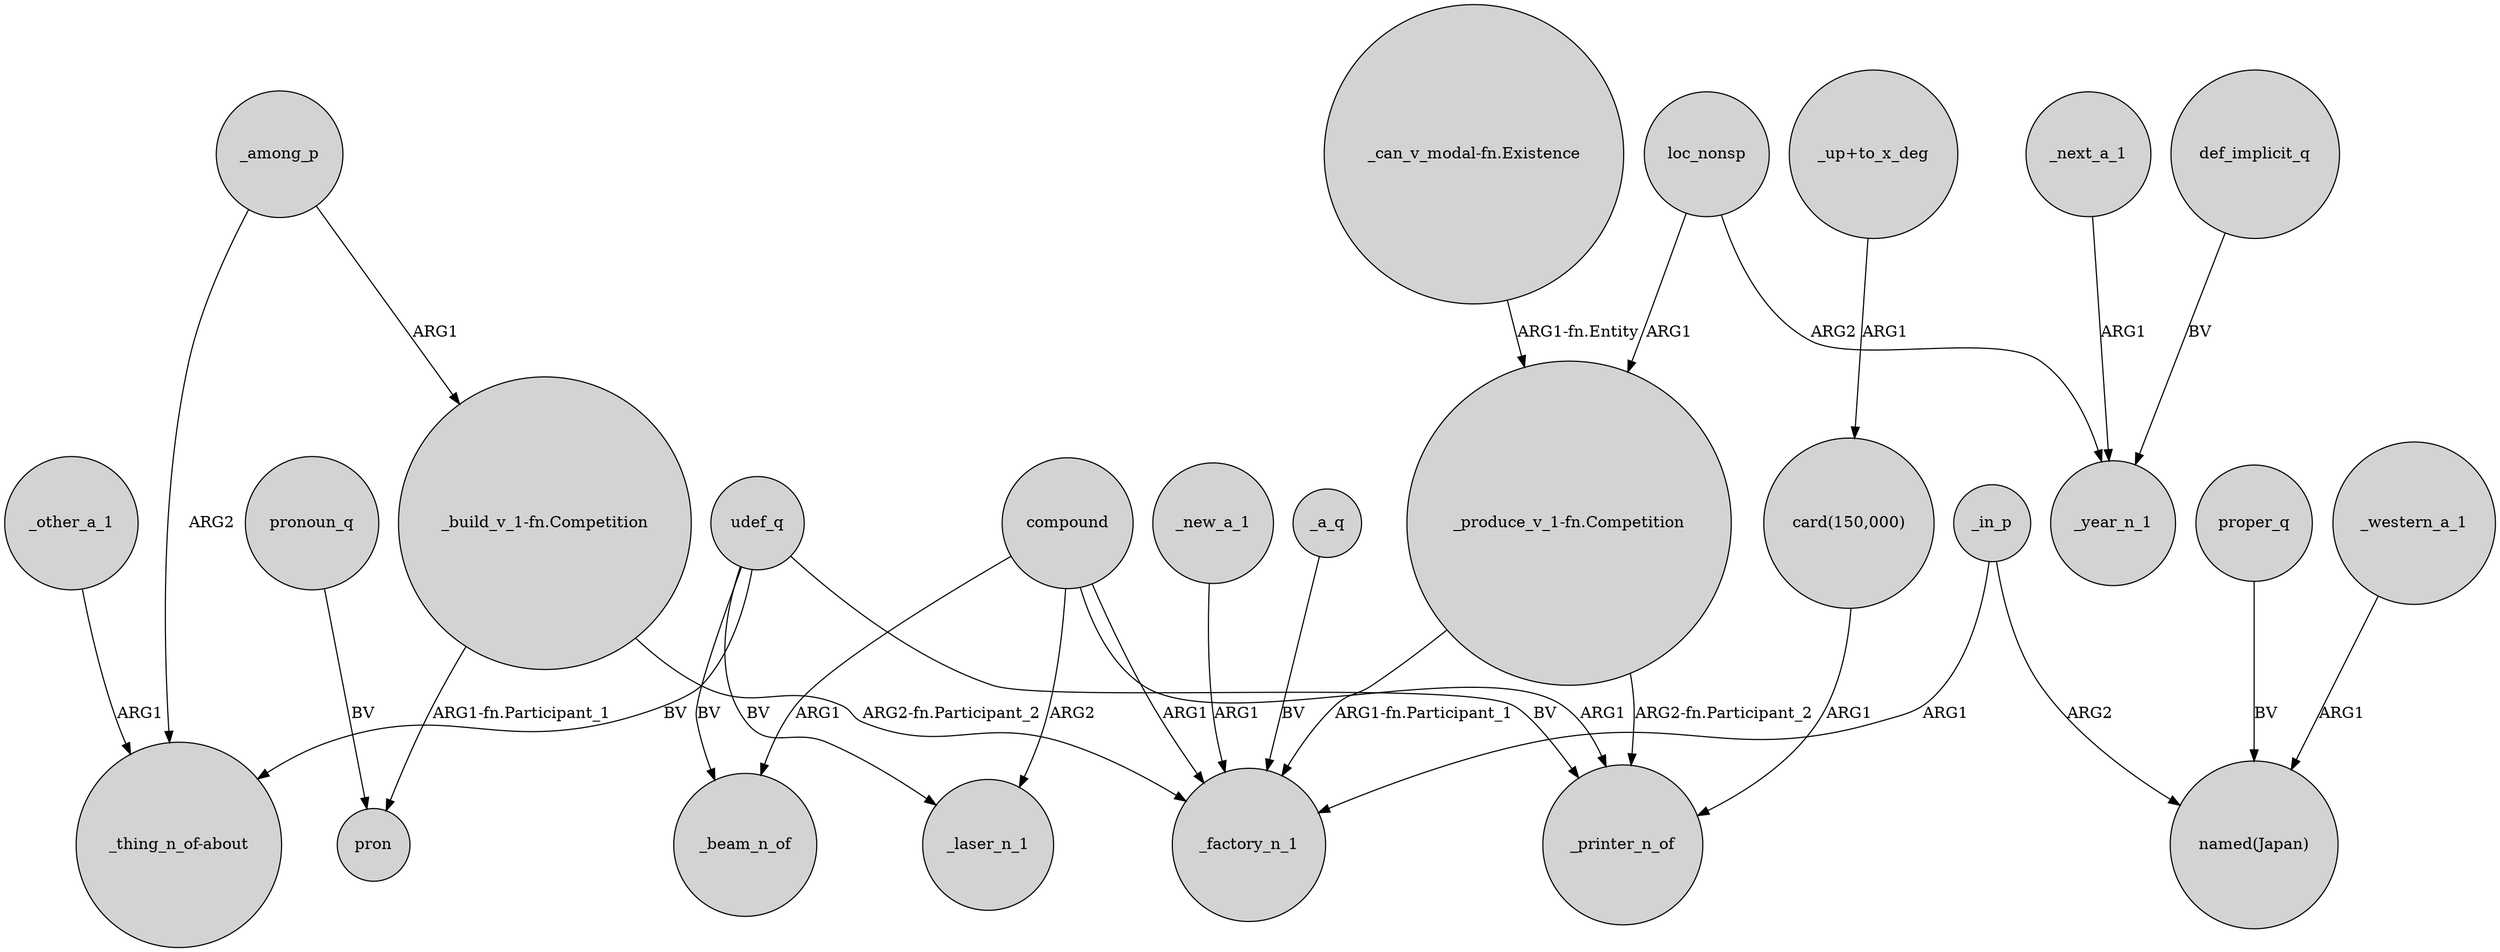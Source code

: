 digraph {
	node [shape=circle style=filled]
	_other_a_1 -> "_thing_n_of-about" [label=ARG1]
	_western_a_1 -> "named(Japan)" [label=ARG1]
	"_build_v_1-fn.Competition" -> _factory_n_1 [label="ARG2-fn.Participant_2"]
	def_implicit_q -> _year_n_1 [label=BV]
	"_produce_v_1-fn.Competition" -> _printer_n_of [label="ARG2-fn.Participant_2"]
	_a_q -> _factory_n_1 [label=BV]
	_new_a_1 -> _factory_n_1 [label=ARG1]
	"card(150,000)" -> _printer_n_of [label=ARG1]
	loc_nonsp -> _year_n_1 [label=ARG2]
	udef_q -> _laser_n_1 [label=BV]
	pronoun_q -> pron [label=BV]
	"_up+to_x_deg" -> "card(150,000)" [label=ARG1]
	"_produce_v_1-fn.Competition" -> _factory_n_1 [label="ARG1-fn.Participant_1"]
	_among_p -> "_build_v_1-fn.Competition" [label=ARG1]
	proper_q -> "named(Japan)" [label=BV]
	compound -> _factory_n_1 [label=ARG1]
	_among_p -> "_thing_n_of-about" [label=ARG2]
	udef_q -> "_thing_n_of-about" [label=BV]
	compound -> _beam_n_of [label=ARG1]
	"_can_v_modal-fn.Existence" -> "_produce_v_1-fn.Competition" [label="ARG1-fn.Entity"]
	udef_q -> _beam_n_of [label=BV]
	compound -> _laser_n_1 [label=ARG2]
	_in_p -> _factory_n_1 [label=ARG1]
	loc_nonsp -> "_produce_v_1-fn.Competition" [label=ARG1]
	_in_p -> "named(Japan)" [label=ARG2]
	udef_q -> _printer_n_of [label=BV]
	"_build_v_1-fn.Competition" -> pron [label="ARG1-fn.Participant_1"]
	_next_a_1 -> _year_n_1 [label=ARG1]
	compound -> _printer_n_of [label=ARG1]
}
